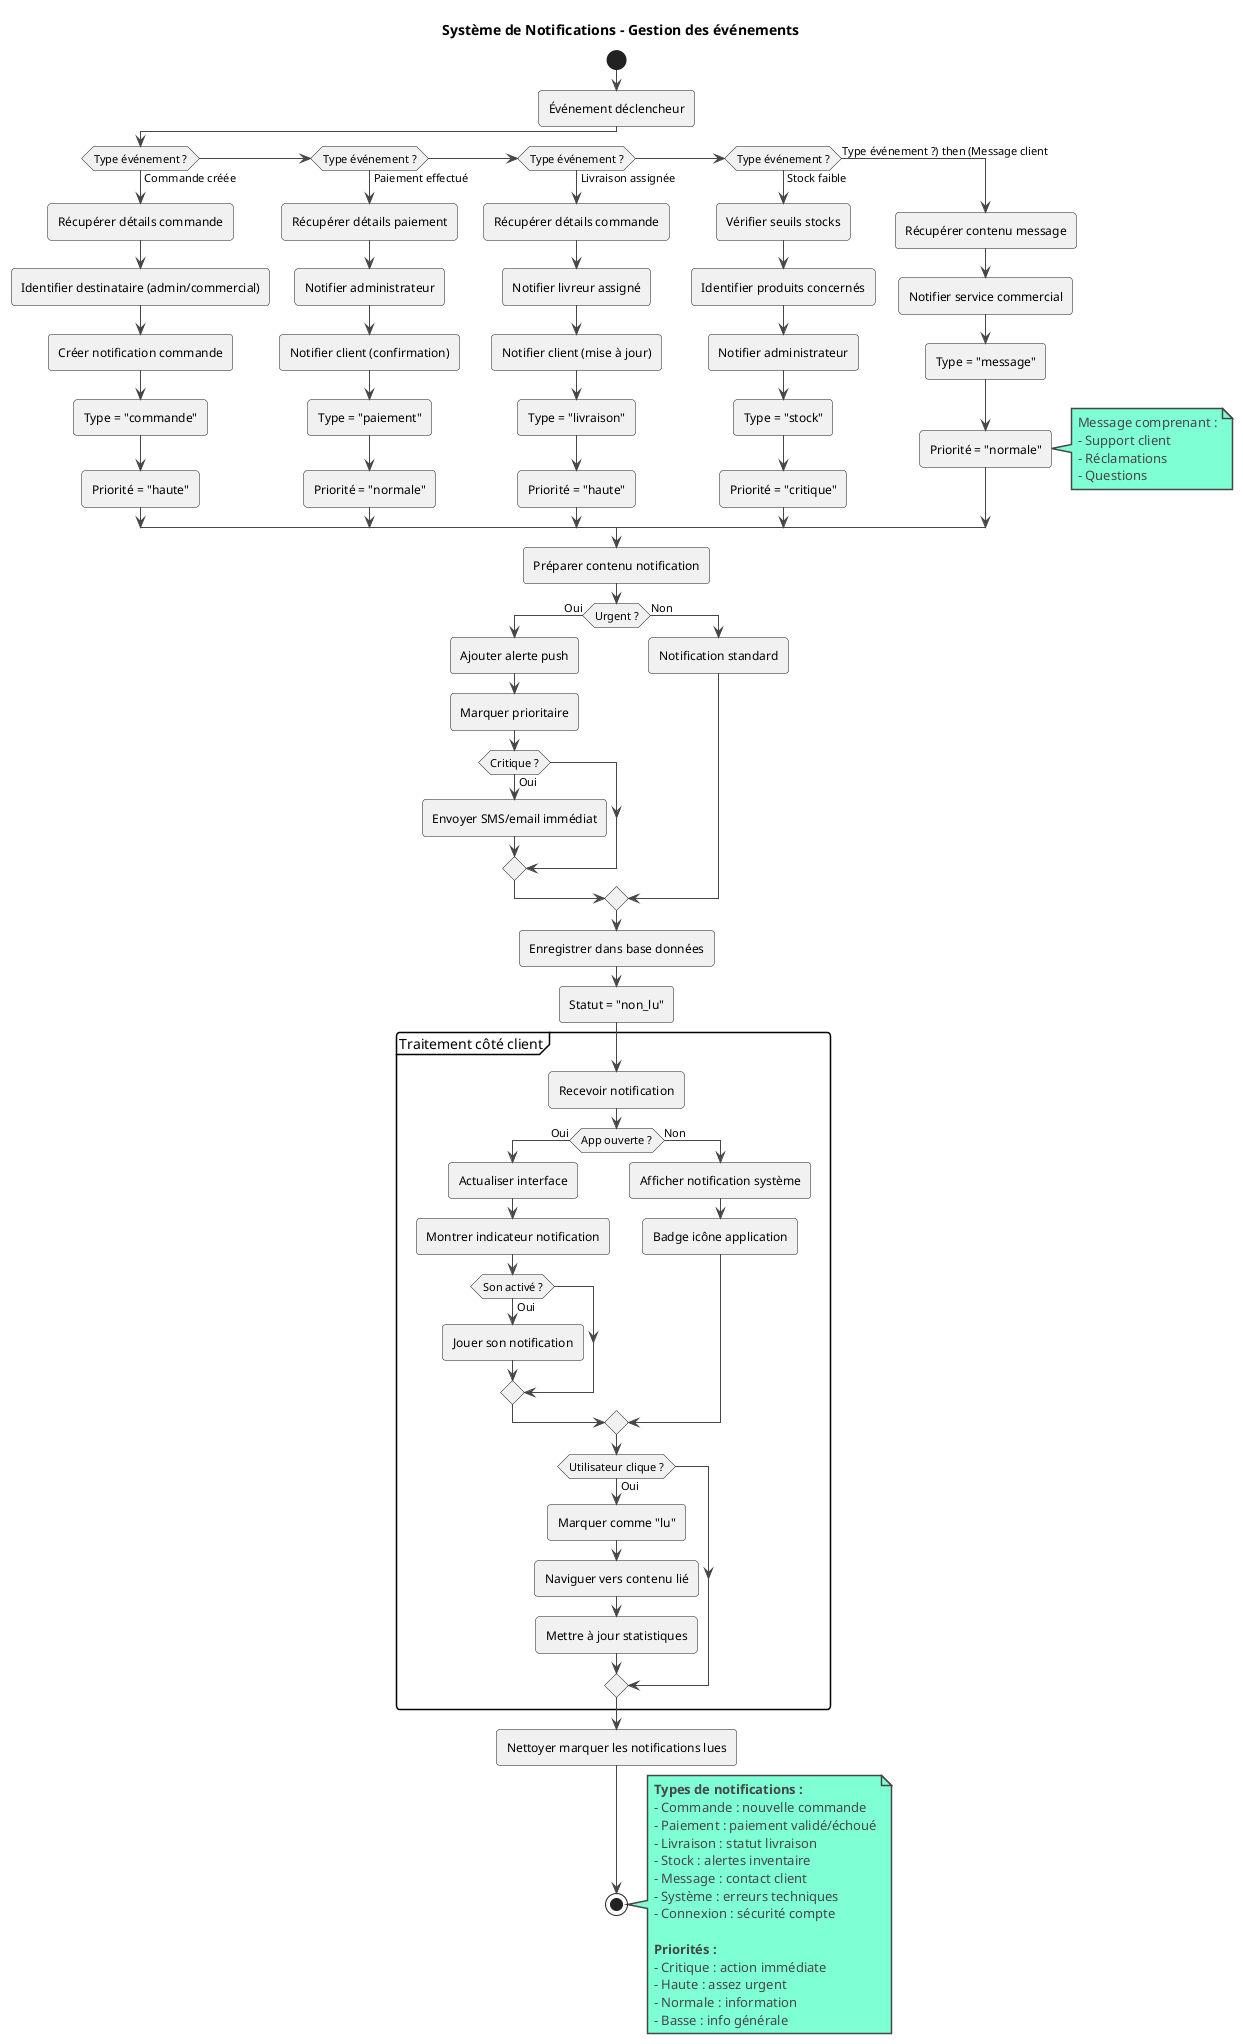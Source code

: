 @startuml Activité - Système de Notifications
!theme vibrant

title Système de Notifications - Gestion des événements

start

:Événement déclencheur;

if (Type événement ?) then (Commande créée)
    :Récupérer détails commande;
    :Identifier destinataire (admin/commercial);
    :Créer notification commande;
    :Type = "commande";
    :Priorité = "haute";

else if (Type événement ?) then (Paiement effectué)
    :Récupérer détails paiement;
    :Notifier administrateur;
    :Notifier client (confirmation);
    :Type = "paiement";
    :Priorité = "normale";

else if (Type événement ?) then (Livraison assignée)
    :Récupérer détails commande;
    :Notifier livreur assigné;
    :Notifier client (mise à jour);
    :Type = "livraison";
    :Priorité = "haute";

else if (Type événement ?) then (Stock faible)
    :Vérifier seuils stocks;
    :Identifier produits concernés;
    :Notifier administrateur;
    :Type = "stock";
    :Priorité = "critique";

else  (Type événement ?) then (Message client)
    :Récupérer contenu message;
    :Notifier service commercial;
    :Type = "message";
    :Priorité = "normale";
    note right
        Message comprenant :
        - Support client
        - Réclamations
        - Questions
    end note
    
endif

:Préparer contenu notification;

if (Urgent ?) then (Oui)
    :Ajouter alerte push;
    :Marquer prioritaire;
    if (Critique ?) then (Oui)
        :Envoyer SMS/email immédiat;
    endif
else (Non)
    :Notification standard;
endif

:Enregistrer dans base données;
:Statut = "non_lu";

partition "Traitement côté client" {
    :Recevoir notification;

    if (App ouverte ?) then (Oui)
        :Actualiser interface;
        :Montrer indicateur notification;
        if (Son activé ?) then (Oui)
            :Jouer son notification;
        endif
    else (Non)
        :Afficher notification système;
        :Badge icône application;
    endif

    if (Utilisateur clique ?) then (Oui)
        :Marquer comme "lu";
        :Naviguer vers contenu lié;
        :Mettre à jour statistiques;
    endif
}

:Nettoyer marquer les notifications lues;

stop

note right
    **Types de notifications :**
    - Commande : nouvelle commande
    - Paiement : paiement validé/échoué
    - Livraison : statut livraison
    - Stock : alertes inventaire
    - Message : contact client
    - Système : erreurs techniques
    - Connexion : sécurité compte

    **Priorités :**
    - Critique : action immédiate
    - Haute : assez urgent
    - Normale : information
    - Basse : info générale
end note

@enduml
